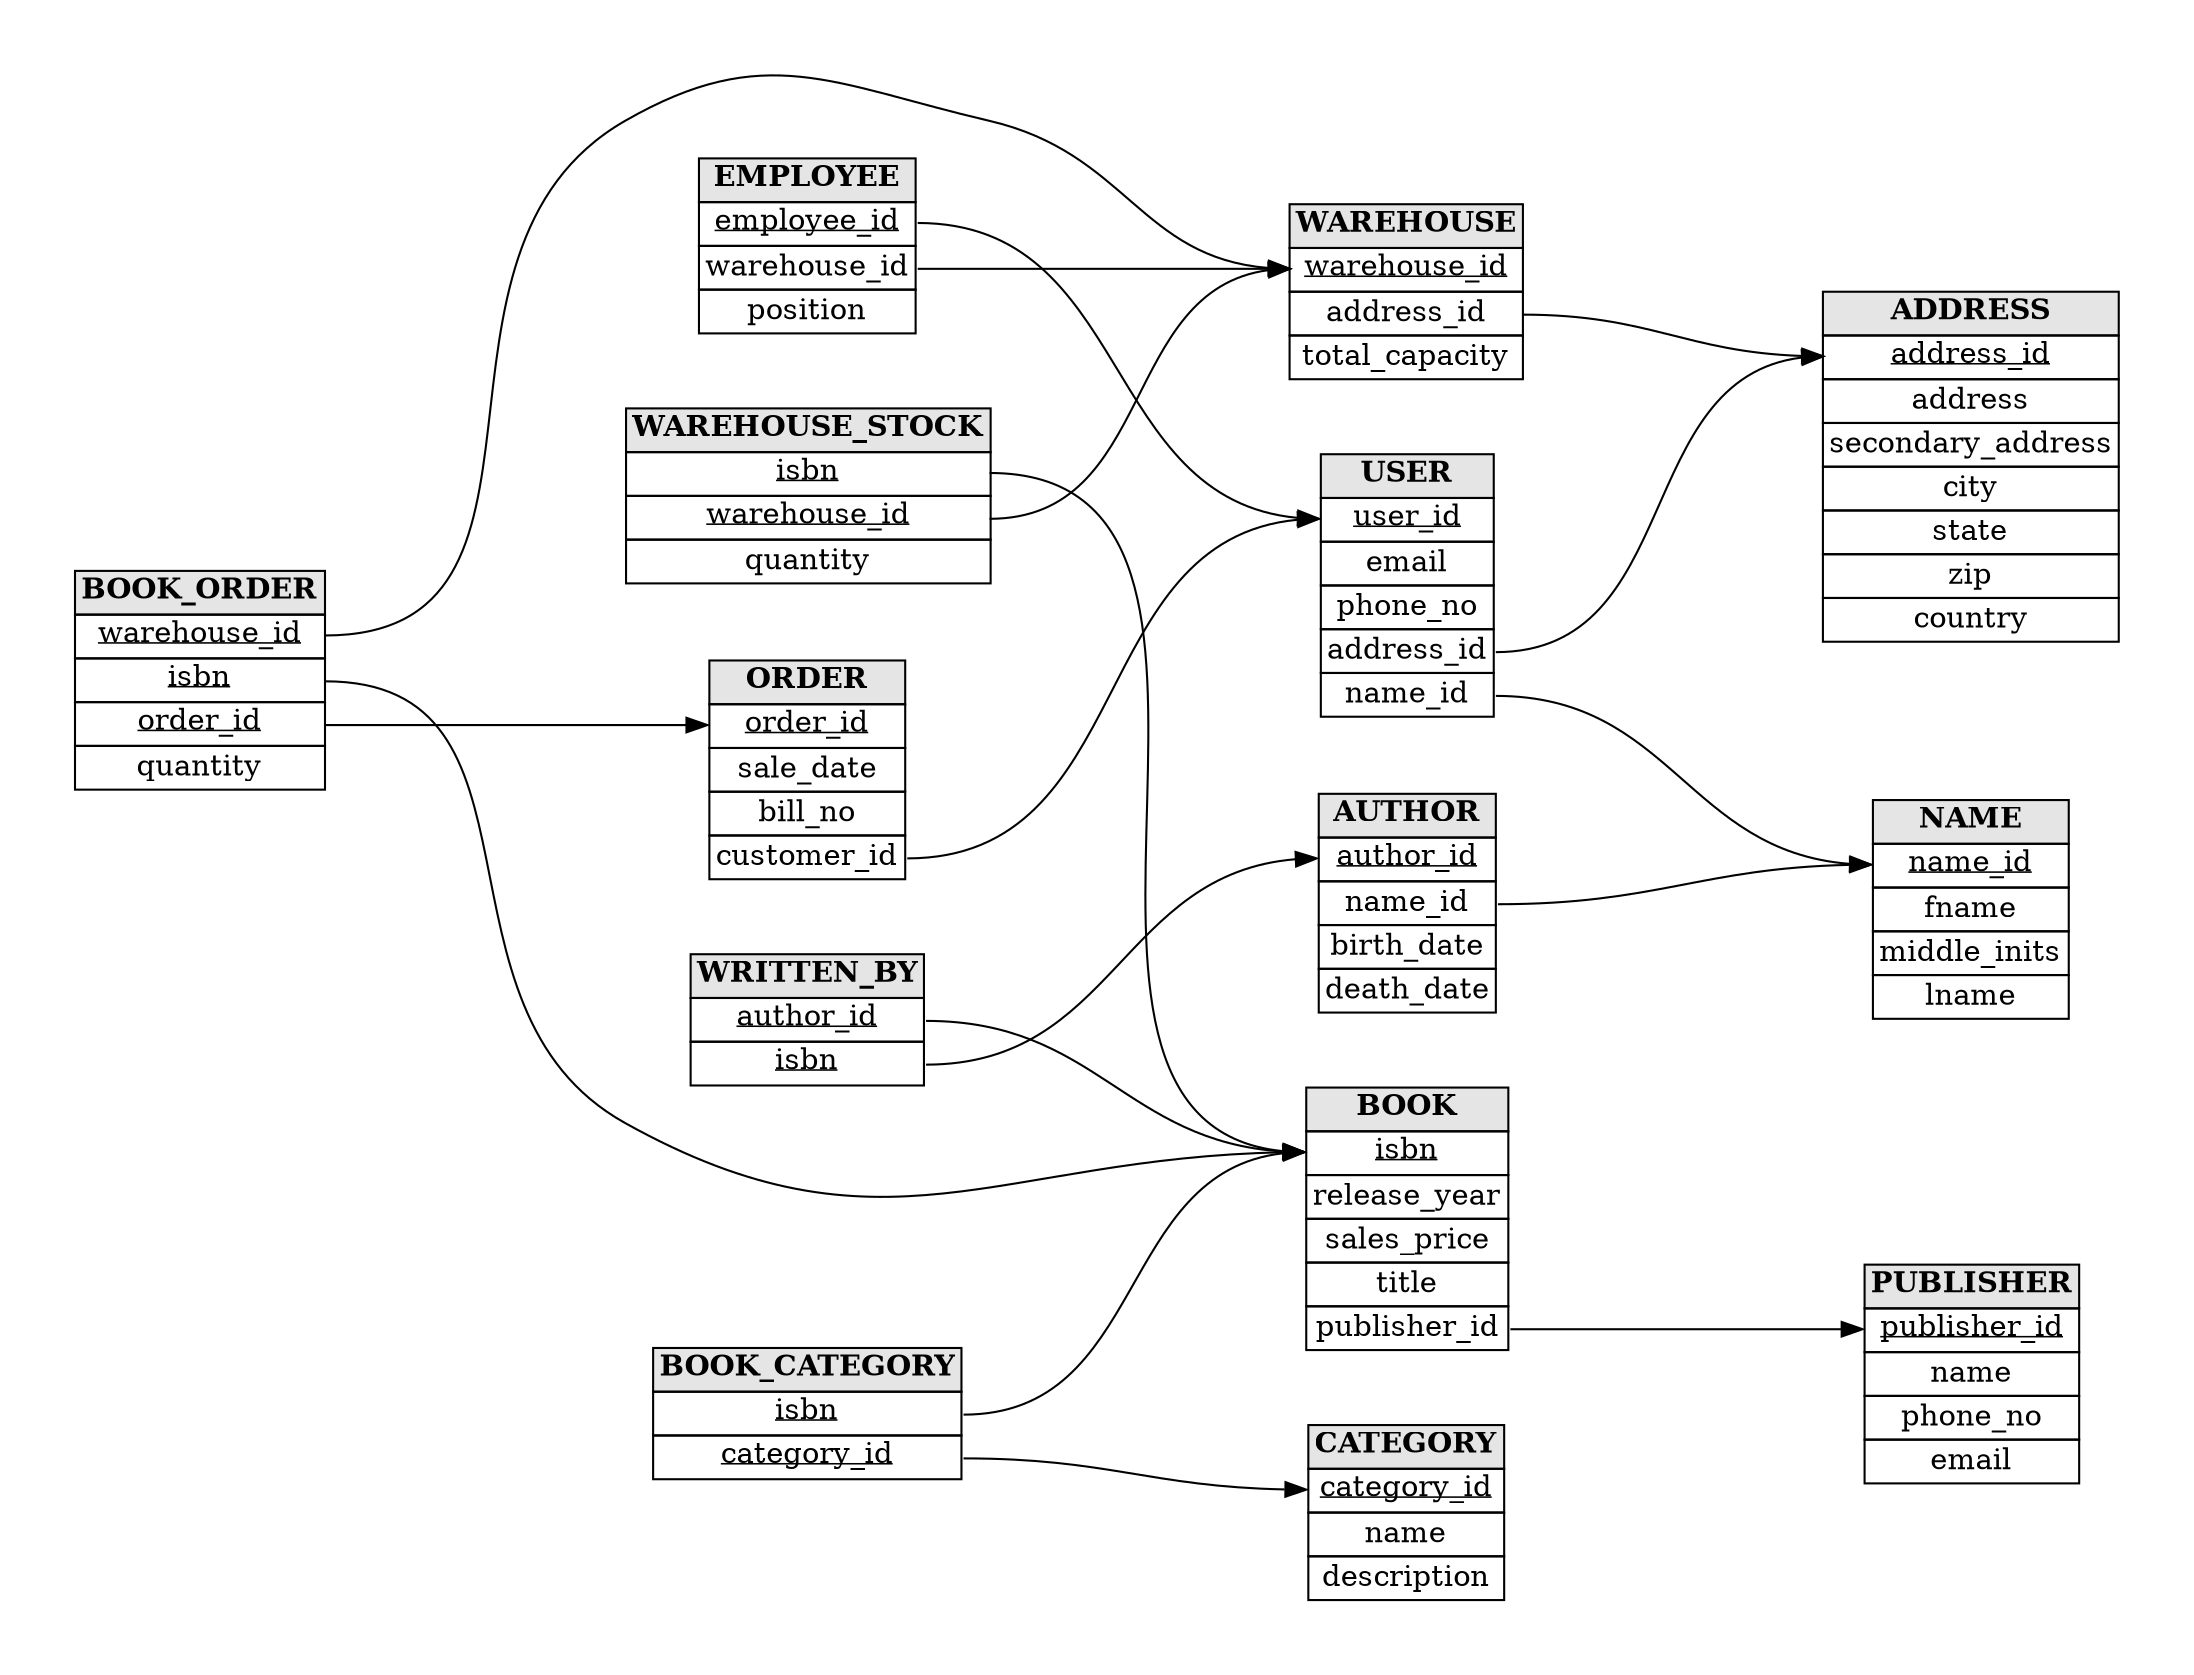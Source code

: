 digraph Relational {
    
    graph [pad="0.5", nodesep="0.5", ranksep="2"];
    node [shape=plain]
    rankdir=LR;
    
    
    /// Creating entities
    WAREHOUSE_STOCK  [label=<
        <table border="0" cellborder="1" cellspacing="0">
        <tr><td bgcolor="gray90"><b>WAREHOUSE_STOCK</b></td></tr>
            <tr><td port="1"><u>isbn</u></td></tr>
            <tr><td port="2"><u>warehouse_id</u></td></tr>
            <tr><td port="3">quantity</td></tr>
        </table>>];

    WAREHOUSE  [label=<
        <table border="0" cellborder="1" cellspacing="0">
        <tr><td bgcolor="gray90"><b>WAREHOUSE</b></td></tr>
            <tr><td port="1"><u>warehouse_id</u></td></tr>
            <tr><td port="2">address_id</td></tr>
            <tr><td port="3">total_capacity</td></tr>

        </table>>];

    EMPLOYEE  [label=<
        <table border="0" cellborder="1" cellspacing="0">
        <tr><td bgcolor="gray90"><b>EMPLOYEE</b></td></tr>
            <tr><td port="1"><u>employee_id</u></td></tr>
            <tr><td port="2">warehouse_id</td></tr>
            <tr><td port="3">position</td></tr>
        </table>>];

    ADDRESS  [label=<
        <table border="0" cellborder="1" cellspacing="0">
        <tr><td bgcolor="gray90"><b>ADDRESS</b></td></tr>
            <tr><td port="1"><u>address_id</u></td></tr>
            <tr><td port="2">address</td></tr>
            <tr><td port="3">secondary_address</td></tr>
            <tr><td port="4">city</td></tr>
            <tr><td port="5">state</td></tr>
            <tr><td port="6">zip</td></tr>
            <tr><td port="7">country</td></tr>
        </table>>];

    USER  [label=<
        <table border="0" cellborder="1" cellspacing="0">
        <tr><td bgcolor="gray90"><b>USER</b></td></tr>
            <tr><td port="1"><u>user_id</u></td></tr>
            <tr><td port="2">email</td></tr>
            <tr><td port="3">phone_no</td></tr>
            <tr><td port="4">address_id</td></tr>
            <tr><td port="5">name_id</td></tr>
        </table>>];

    ORDER  [label=<
        <table border="0" cellborder="1" cellspacing="0">
        <tr><td bgcolor="gray90"><b>ORDER</b></td></tr>
            <tr><td port="1"><u>order_id</u></td></tr>
            <tr><td port="2">sale_date</td></tr>
            <tr><td port="3">bill_no</td></tr>
            <tr><td port="4">customer_id</td></tr>
        </table>>];

    BOOK_ORDER  [label=<
        <table border="0" cellborder="1" cellspacing="0">
        <tr><td bgcolor="gray90"><b>BOOK_ORDER</b></td></tr>
            <tr><td port="1"><u>warehouse_id</u></td></tr>
            <tr><td port="2"><u>isbn</u></td></tr>
            <tr><td port="3"><u>order_id</u></td></tr>
            <tr><td port="4">quantity</td></tr>
        </table>>];

    BOOK  [label=<
        <table border="0" cellborder="1" cellspacing="0">
        <tr><td bgcolor="gray90"><b>BOOK</b></td></tr>
            <tr><td port="1"><u>isbn</u></td></tr>
            <tr><td port="2">release_year</td></tr>
            <tr><td port="3">sales_price</td></tr>
            <tr><td port="4">title</td></tr>
            <tr><td port="5">publisher_id</td></tr>
        </table>>];

    PUBLISHER  [label=<
        <table border="0" cellborder="1" cellspacing="0">
        <tr><td bgcolor="gray90"><b>PUBLISHER</b></td></tr>
            <tr><td port="1"><u>publisher_id</u></td></tr>
            <tr><td port="2">name</td></tr>
            <tr><td port="3">phone_no</td></tr>
            <tr><td port="4">email</td></tr>
        </table>>];
    
    WRITTEN_BY  [label=<
        <table border="0" cellborder="1" cellspacing="0">
        <tr><td bgcolor="gray90"><b>WRITTEN_BY</b></td></tr>
            <tr><td port="1"><u>author_id</u></td></tr>
            <tr><td port="2"><u>isbn</u></td></tr>
        </table>>];

    BOOK_CATEGORY  [label=<
        <table border="0" cellborder="1" cellspacing="0">
        <tr><td bgcolor="gray90"><b>BOOK_CATEGORY</b></td></tr>
            <tr><td port="1"><u>isbn</u></td></tr>
            <tr><td port="2"><u>category_id</u></td></tr>
        </table>>];

    CATEGORY  [label=<
        <table border="0" cellborder="1" cellspacing="0">
        <tr><td bgcolor="gray90"><b>CATEGORY</b></td></tr>
            <tr><td port="1"><u>category_id</u></td></tr>
            <tr><td port="2">name</td></tr>
            <tr><td port="3">description</td></tr>
        </table>>];

    AUTHOR  [label=<
        <table border="0" cellborder="1" cellspacing="0">
        <tr><td bgcolor="gray90"><b>AUTHOR</b></td></tr>
            <tr><td port="1"><u>author_id</u></td></tr>
            <tr><td port="2">name_id</td></tr>
            <tr><td port="3">birth_date</td></tr>
            <tr><td port="4">death_date</td></tr>
        </table>>];

    NAME  [label=<
        <table border="0" cellborder="1" cellspacing="0">
        <tr><td bgcolor="gray90"><b>NAME</b></td></tr>
            <tr><td port="1"><u>name_id</u></td></tr>
            <tr><td port="2">fname</td></tr>
            <tr><td port="3">middle_inits</td></tr>
            <tr><td port="4">lname</td></tr>
        </table>>];

    /// Creating connections
    WAREHOUSE_STOCK:1 -> BOOK:1;
    WAREHOUSE_STOCK:2 -> WAREHOUSE:1;
    WAREHOUSE:2 -> ADDRESS:1;
    EMPLOYEE:1 -> USER:1;
    EMPLOYEE:2 -> WAREHOUSE:1;
    USER:4 -> ADDRESS:1;
    USER:5 -> NAME:1;
    ORDER:4 -> USER:1;
    BOOK_ORDER:1 -> WAREHOUSE:1;
    BOOK_ORDER:2 -> BOOK:1;
    BOOK_ORDER:3 -> ORDER:1;
    BOOK:5 -> PUBLISHER:1;
    WRITTEN_BY:1 -> BOOK:1;
    WRITTEN_BY:2 -> AUTHOR:1;
    BOOK_CATEGORY:1 -> BOOK:1;
    BOOK_CATEGORY:2 -> CATEGORY:1;
    AUTHOR:2 -> NAME:1;


}